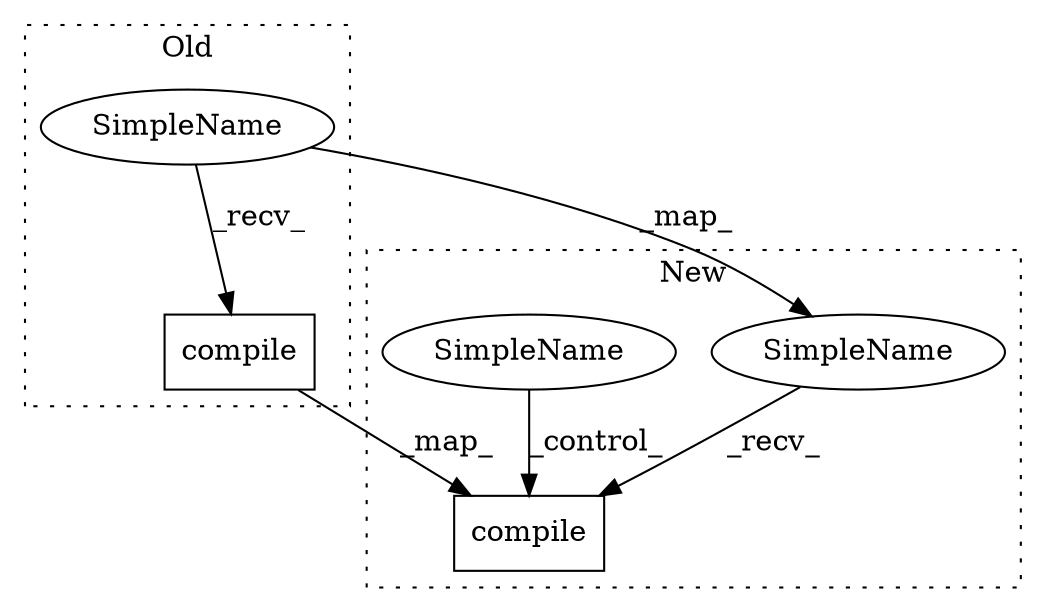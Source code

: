 digraph G {
subgraph cluster0 {
1 [label="compile" a="32" s="6438" l="9" shape="box"];
3 [label="SimpleName" a="42" s="6277" l="2" shape="ellipse"];
label = "Old";
style="dotted";
}
subgraph cluster1 {
2 [label="compile" a="32" s="8168" l="9" shape="box"];
4 [label="SimpleName" a="42" s="7998" l="2" shape="ellipse"];
5 [label="SimpleName" a="42" s="" l="" shape="ellipse"];
label = "New";
style="dotted";
}
1 -> 2 [label="_map_"];
3 -> 1 [label="_recv_"];
3 -> 4 [label="_map_"];
4 -> 2 [label="_recv_"];
5 -> 2 [label="_control_"];
}